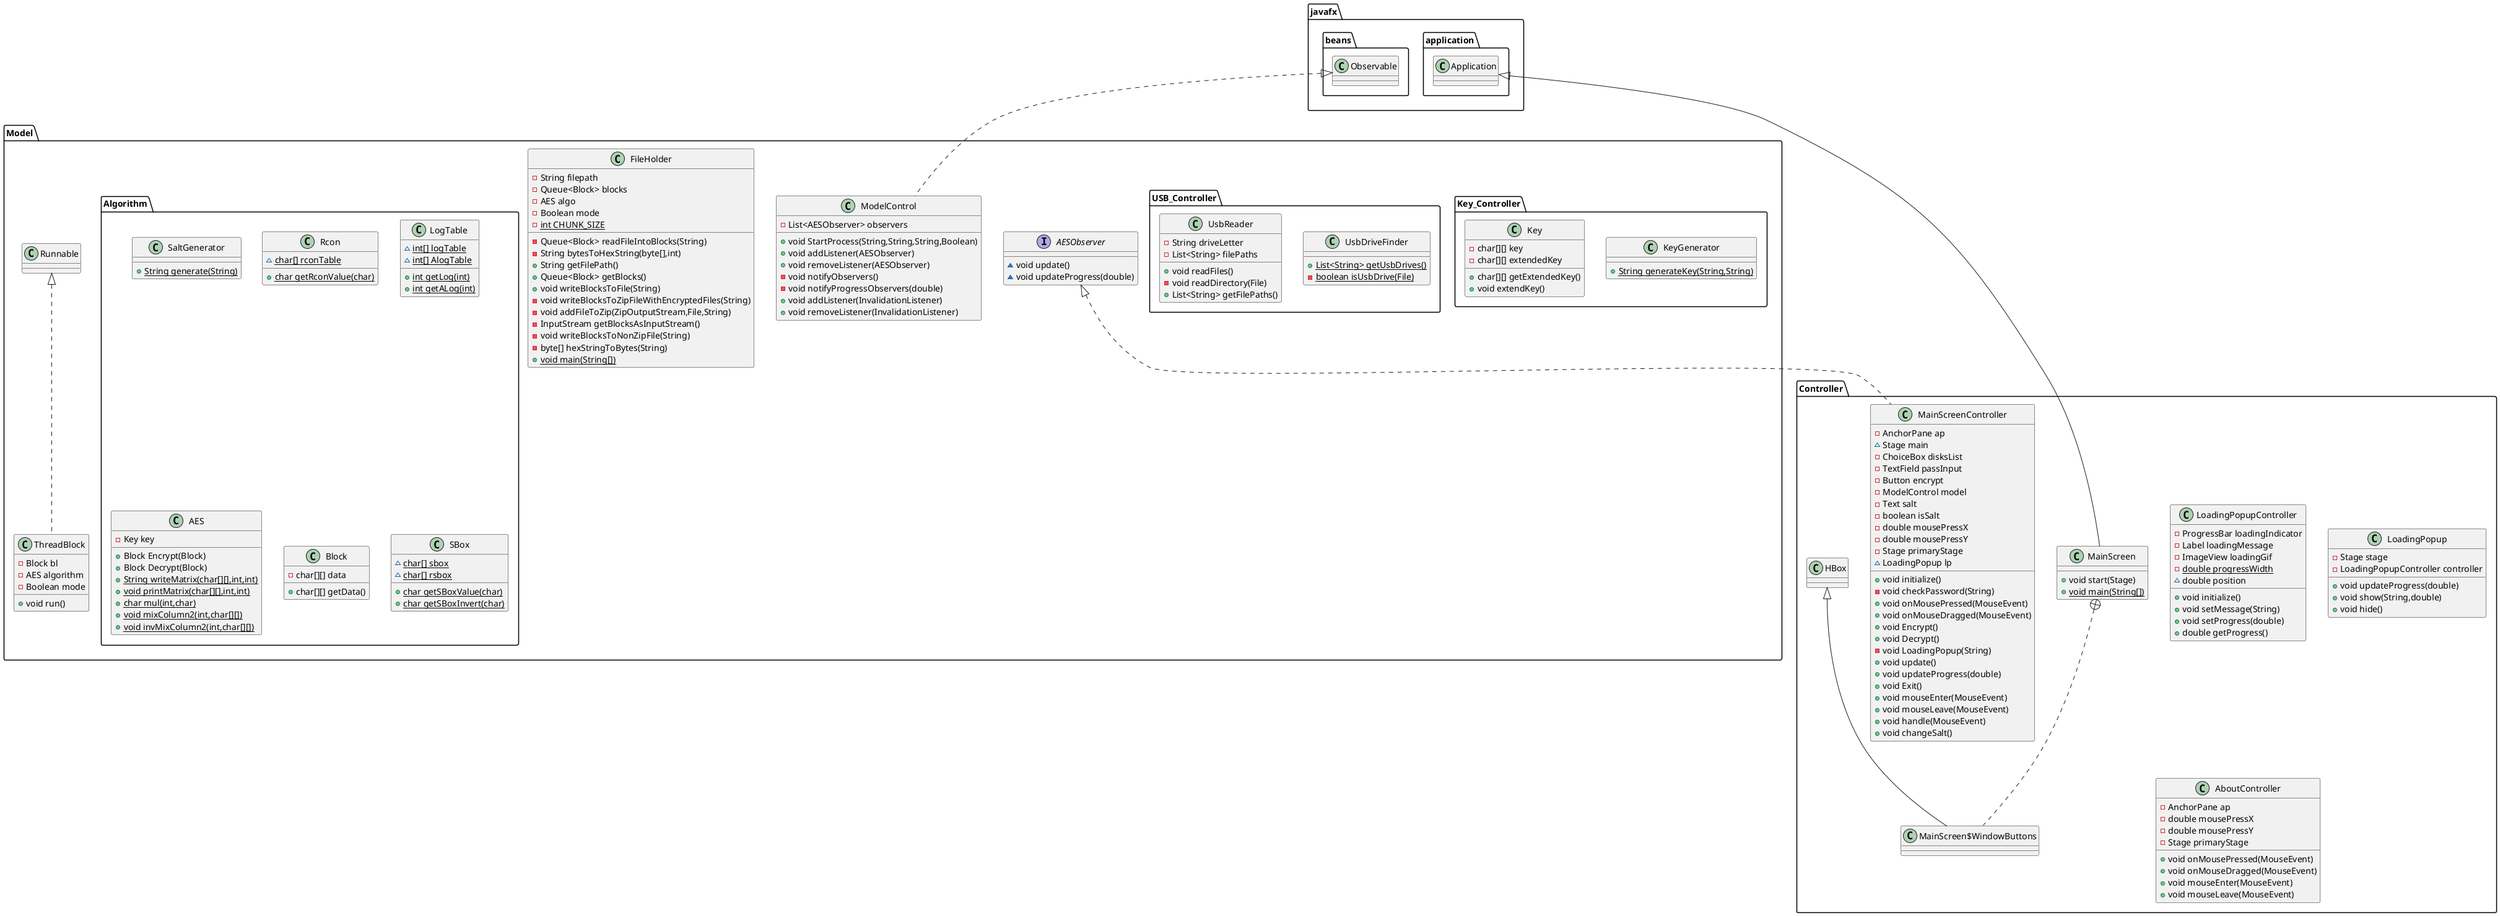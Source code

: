 @startuml
class Controller.LoadingPopupController {
- ProgressBar loadingIndicator
- Label loadingMessage
- ImageView loadingGif
- {static} double progressWidth
~ double position
+ void initialize()
+ void setMessage(String)
+ void setProgress(double)
+ double getProgress()
}
class Model.Key_Controller.KeyGenerator {
+ {static} String generateKey(String,String)
}
class Model.USB_Controller.UsbDriveFinder {
+ {static} List<String> getUsbDrives()
- {static} boolean isUsbDrive(File)
}
class Model.ModelControl {
- List<AESObserver> observers
+ void StartProcess(String,String,String,Boolean)
+ void addListener(AESObserver)
+ void removeListener(AESObserver)
- void notifyObservers()
- void notifyProgressObservers(double)
+ void addListener(InvalidationListener)
+ void removeListener(InvalidationListener)
}
class Model.Key_Controller.Key {
- char[][] key
- char[][] extendedKey
+ char[][] getExtendedKey()
+ void extendKey()
}
class Model.FileHolder {
- String filepath
- Queue<Block> blocks
- AES algo
- Boolean mode
- {static} int CHUNK_SIZE
- Queue<Block> readFileIntoBlocks(String)
- String bytesToHexString(byte[],int)
+ String getFilePath()
+ Queue<Block> getBlocks()
+ void writeBlocksToFile(String)
- void writeBlocksToZipFileWithEncryptedFiles(String)
- void addFileToZip(ZipOutputStream,File,String)
- InputStream getBlocksAsInputStream()
- void writeBlocksToNonZipFile(String)
- byte[] hexStringToBytes(String)
+ {static} void main(String[])
}
class Model.Algorithm.SaltGenerator {
+ {static} String generate(String)
}
interface Model.AESObserver {
~ void update()
~ void updateProgress(double)
}
class Model.Algorithm.Rcon {
~ {static} char[] rconTable
+ {static} char getRconValue(char)
}
class Model.Algorithm.LogTable {
~ {static} int[] logTable
~ {static} int[] AlogTable
+ {static} int getLog(int)
+ {static} int getALog(int)
}
class Controller.LoadingPopup {
- Stage stage
- LoadingPopupController controller
+ void updateProgress(double)
+ void show(String,double)
+ void hide()
}
class Controller.AboutController {
- AnchorPane ap
- double mousePressX
- double mousePressY
- Stage primaryStage
+ void onMousePressed(MouseEvent)
+ void onMouseDragged(MouseEvent)
+ void mouseEnter(MouseEvent)
+ void mouseLeave(MouseEvent)
}
class Controller.MainScreenController {
- AnchorPane ap
~ Stage main
- ChoiceBox disksList
- TextField passInput
- Button encrypt
- ModelControl model
- Text salt
- boolean isSalt
- double mousePressX
- double mousePressY
- Stage primaryStage
~ LoadingPopup lp
+ void initialize()
- void checkPassword(String)
+ void onMousePressed(MouseEvent)
+ void onMouseDragged(MouseEvent)
+ void Encrypt()
+ void Decrypt()
- void LoadingPopup(String)
+ void update()
+ void updateProgress(double)
+ void Exit()
+ void mouseEnter(MouseEvent)
+ void mouseLeave(MouseEvent)
+ void handle(MouseEvent)
+ void changeSalt()
}
class Model.Algorithm.AES {
- Key key
+ Block Encrypt(Block)
+ Block Decrypt(Block)
+ {static} String writeMatrix(char[][],int,int)
+ {static} void printMatrix(char[][],int,int)
+ {static} char mul(int,char)
+ {static} void mixColumn2(int,char[][])
+ {static} void invMixColumn2(int,char[][])
}
class Model.ThreadBlock {
- Block bl
- AES algorithm
- Boolean mode
+ void run()
}
class Model.USB_Controller.UsbReader {
- String driveLetter
- List<String> filePaths
+ void readFiles()
- void readDirectory(File)
+ List<String> getFilePaths()
}
class Controller.MainScreen {
+ void start(Stage)
+ {static} void main(String[])
}
class Controller.MainScreen$WindowButtons {
}
class Model.Algorithm.Block {
- char[][] data
+ char[][] getData()
}
class Model.Algorithm.SBox {
~ {static} char[] sbox
~ {static} char[] rsbox
+ {static} char getSBoxValue(char)
+ {static} char getSBoxInvert(char)
}


javafx.beans.Observable <|.. Model.ModelControl
Model.AESObserver <|.. Controller.MainScreenController
Model.Runnable <|.. Model.ThreadBlock
javafx.application.Application <|-- Controller.MainScreen
Controller.MainScreen +.. Controller.MainScreen$WindowButtons
Controller.HBox <|-- Controller.MainScreen$WindowButtons
@enduml